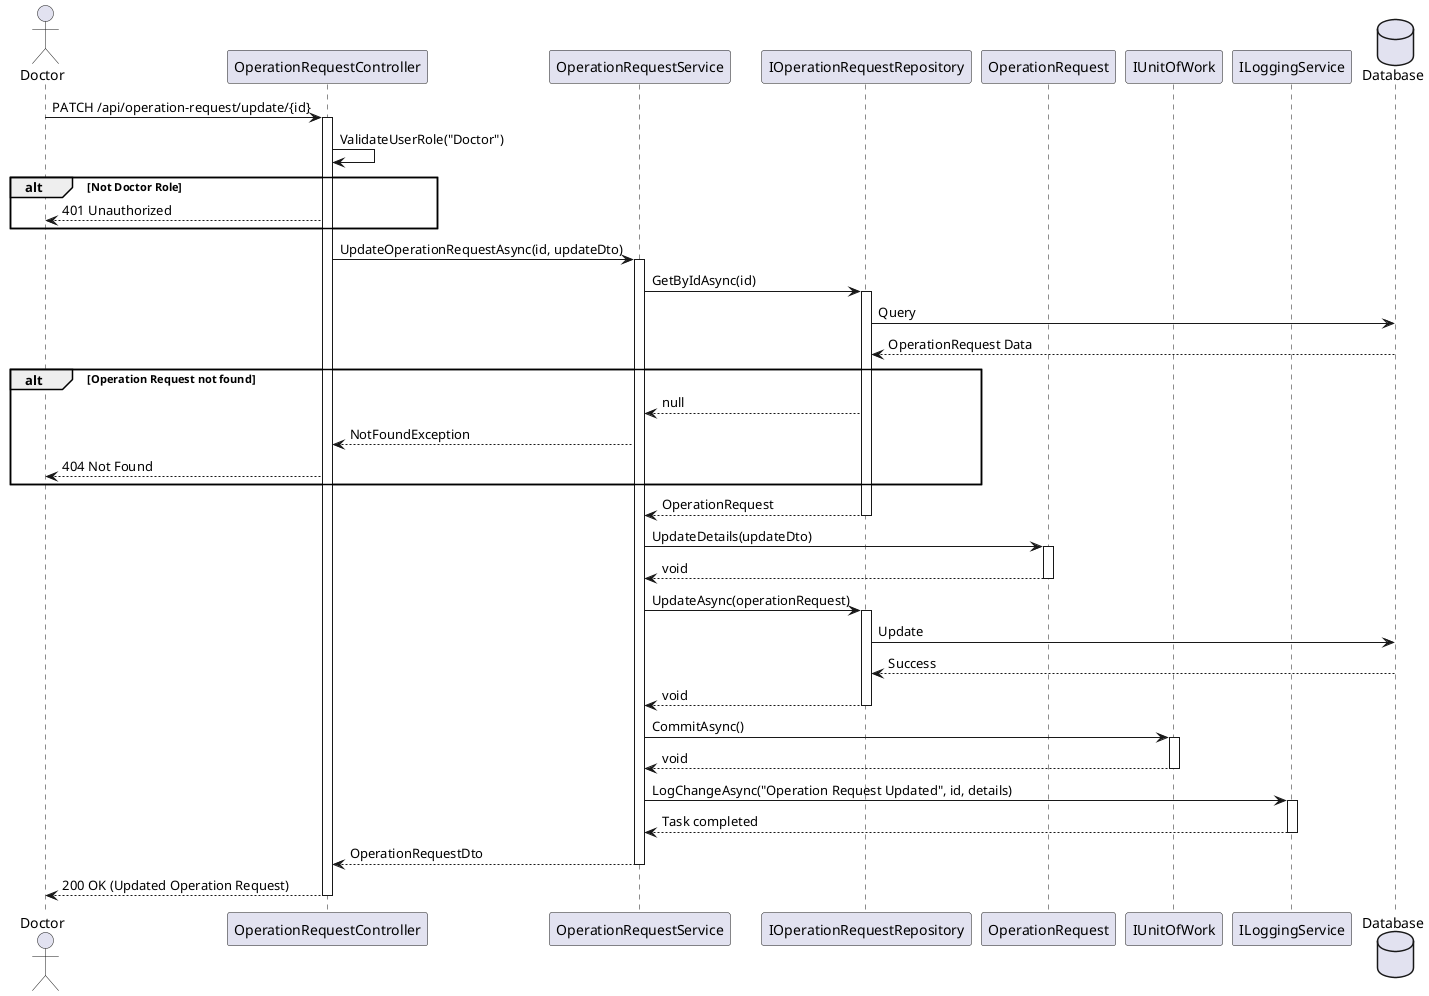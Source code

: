 @startuml sequence diagram US 5.1.17
actor Doctor
participant "OperationRequestController" as ORC
participant "OperationRequestService" as ORS
participant "IOperationRequestRepository" as IORR
participant "OperationRequest" as OR
participant "IUnitOfWork" as UOW
participant "ILoggingService" as LS
database "Database" as DB

Doctor -> ORC: PATCH /api/operation-request/update/{id}
activate ORC

ORC -> ORC: ValidateUserRole("Doctor")
alt Not Doctor Role
    ORC --> Doctor: 401 Unauthorized
end

ORC -> ORS: UpdateOperationRequestAsync(id, updateDto)
activate ORS

ORS -> IORR: GetByIdAsync(id)
activate IORR
IORR -> DB: Query
DB --> IORR: OperationRequest Data
alt Operation Request not found
    IORR --> ORS: null
    ORS --> ORC: NotFoundException
    ORC --> Doctor: 404 Not Found
end
IORR --> ORS: OperationRequest
deactivate IORR

ORS -> OR: UpdateDetails(updateDto)
activate OR
OR --> ORS: void
deactivate OR

ORS -> IORR: UpdateAsync(operationRequest)
activate IORR
IORR -> DB: Update
DB --> IORR: Success
IORR --> ORS: void
deactivate IORR

ORS -> UOW: CommitAsync()
activate UOW
UOW --> ORS: void
deactivate UOW

ORS -> LS: LogChangeAsync("Operation Request Updated", id, details)
activate LS
LS --> ORS: Task completed
deactivate LS

ORS --> ORC: OperationRequestDto
deactivate ORS

ORC --> Doctor: 200 OK (Updated Operation Request)
deactivate ORC

@enduml

